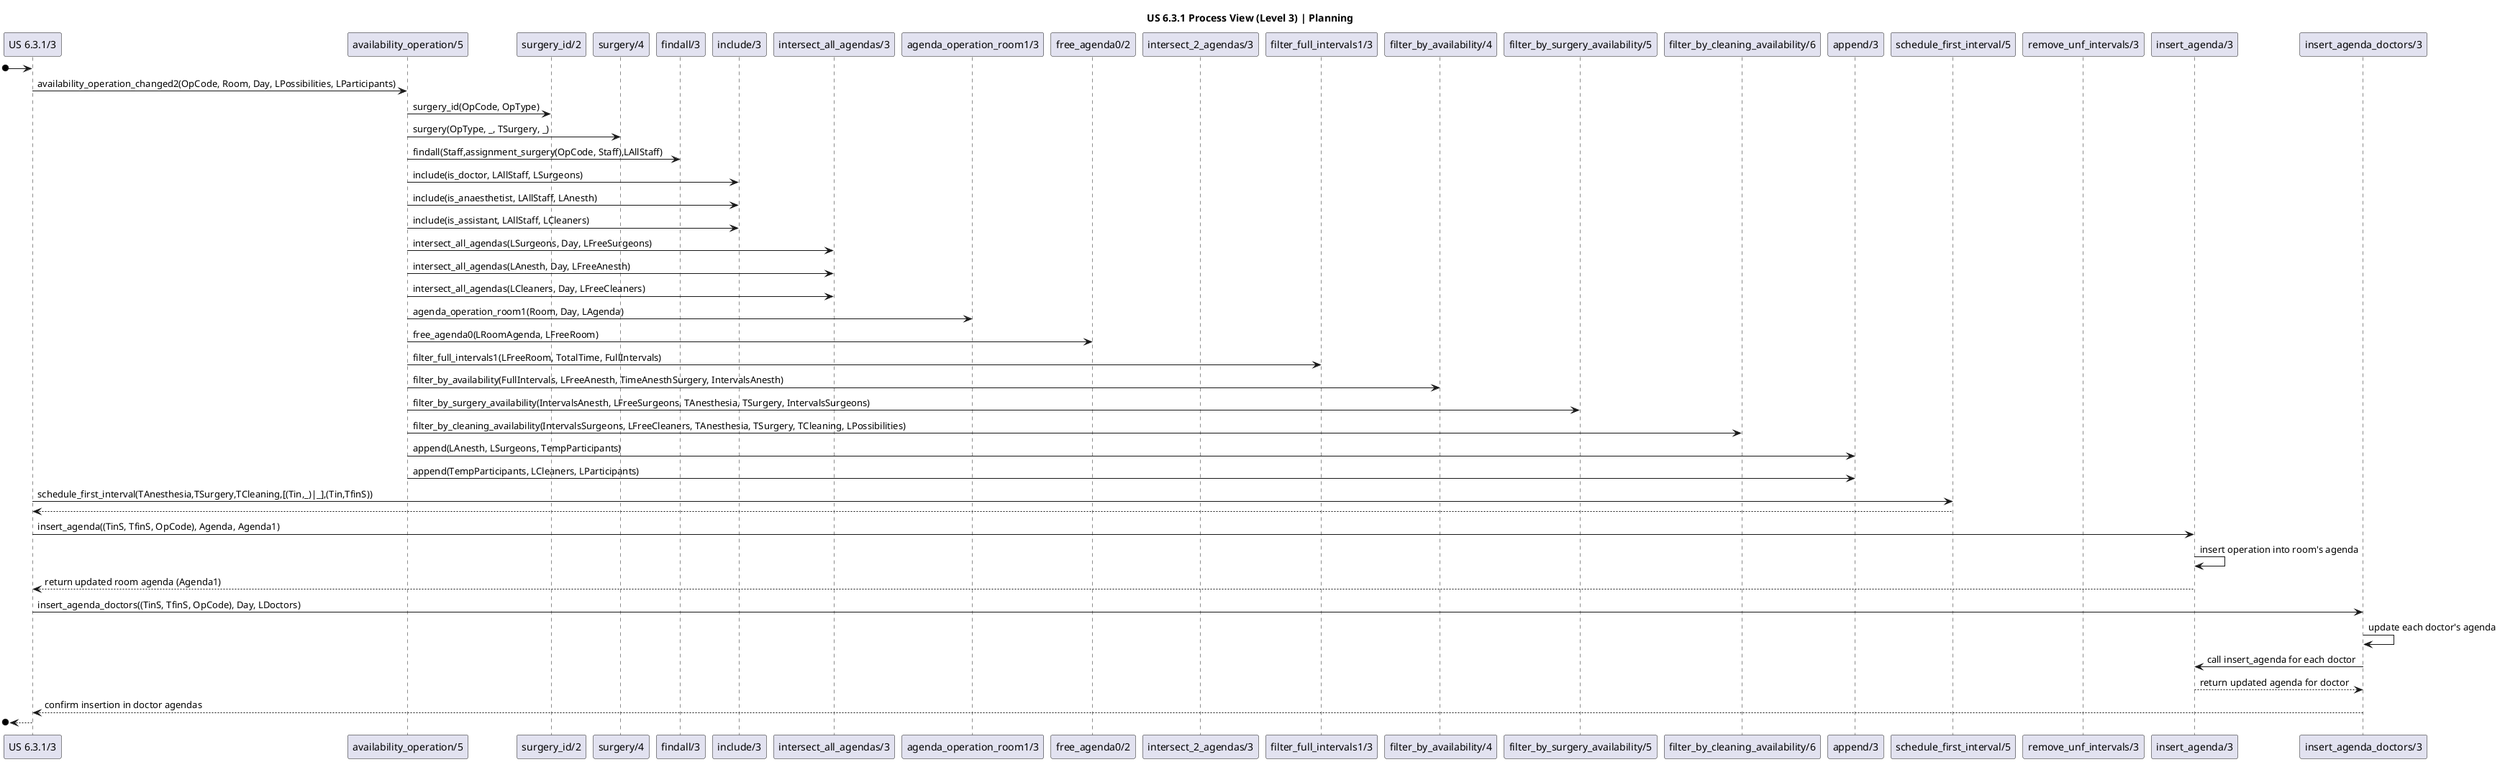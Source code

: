 @startuml
title "US 6.3.1 Process View (Level 3) | Planning"

participant "US 6.3.1/3" as US
participant "availability_operation/5" as AvailabilityOp
participant "surgery_id/2" as SurgeryID
participant "surgery/4" as Surgery
participant "findall/3" as LAllStaff
participant "include/3" as IncludeStaffs
participant "intersect_all_agendas/3" as IntersectAgendas
participant "agenda_operation_room1/3" as RoomAgenda
participant "free_agenda0/2" as FreeAgenda
participant "intersect_2_agendas/3" as IntersectAgendasRoom
participant "filter_full_intervals1/3" as FilterFull
participant "filter_by_availability/4" as FilterAvail
participant "filter_by_surgery_availability/5" as FilterSurg
participant "filter_by_cleaning_availability/6" as FilterClean
participant "append/3" as AppendAppend
participant "schedule_first_interval/5" as Schedule
participant "remove_unf_intervals/3" as RemoveUnf
participant "insert_agenda/3" as InsertAgenda
participant "insert_agenda_doctors/3" as InsertAgendaDoctors

[o-> US
US -> AvailabilityOp: availability_operation_changed2(OpCode, Room, Day, LPossibilities, LParticipants)
AvailabilityOp -> SurgeryID: surgery_id(OpCode, OpType)
AvailabilityOp -> Surgery: surgery(OpType, _, TSurgery, _)
AvailabilityOp -> LAllStaff: findall(Staff,assignment_surgery(OpCode, Staff),LAllStaff)
AvailabilityOp -> IncludeStaffs: include(is_doctor, LAllStaff, LSurgeons)
AvailabilityOp -> IncludeStaffs: include(is_anaesthetist, LAllStaff, LAnesth)
AvailabilityOp -> IncludeStaffs: include(is_assistant, LAllStaff, LCleaners)
AvailabilityOp -> IntersectAgendas: intersect_all_agendas(LSurgeons, Day, LFreeSurgeons)
AvailabilityOp -> IntersectAgendas: intersect_all_agendas(LAnesth, Day, LFreeAnesth)
AvailabilityOp -> IntersectAgendas: intersect_all_agendas(LCleaners, Day, LFreeCleaners)
AvailabilityOp -> RoomAgenda: agenda_operation_room1(Room, Day, LAgenda)
AvailabilityOp -> FreeAgenda: free_agenda0(LRoomAgenda, LFreeRoom)
AvailabilityOp -> FilterFull: filter_full_intervals1(LFreeRoom, TotalTime, FullIntervals)
AvailabilityOp -> FilterAvail: filter_by_availability(FullIntervals, LFreeAnesth, TimeAnesthSurgery, IntervalsAnesth)
AvailabilityOp -> FilterSurg: filter_by_surgery_availability(IntervalsAnesth, LFreeSurgeons, TAnesthesia, TSurgery, IntervalsSurgeons)
AvailabilityOp -> FilterClean: filter_by_cleaning_availability(IntervalsSurgeons, LFreeCleaners, TAnesthesia, TSurgery, TCleaning, LPossibilities)
AvailabilityOp -> AppendAppend: append(LAnesth, LSurgeons, TempParticipants)
AvailabilityOp -> AppendAppend: append(TempParticipants, LCleaners, LParticipants)


US -> Schedule: schedule_first_interval(TAnesthesia,TSurgery,TCleaning,[(Tin,_)|_],(Tin,TfinS))
US <-- Schedule:

US -> InsertAgenda: insert_agenda((TinS, TfinS, OpCode), Agenda, Agenda1)

InsertAgenda -> InsertAgenda: insert operation into room's agenda
InsertAgenda --> US: return updated room agenda (Agenda1)

US -> InsertAgendaDoctors: insert_agenda_doctors((TinS, TfinS, OpCode), Day, LDoctors)

InsertAgendaDoctors -> InsertAgendaDoctors: update each doctor's agenda
InsertAgendaDoctors -> InsertAgenda: call insert_agenda for each doctor
InsertAgenda --> InsertAgendaDoctors: return updated agenda for doctor
InsertAgendaDoctors --> US: confirm insertion in doctor agendas

[o<-- US:

@enduml
